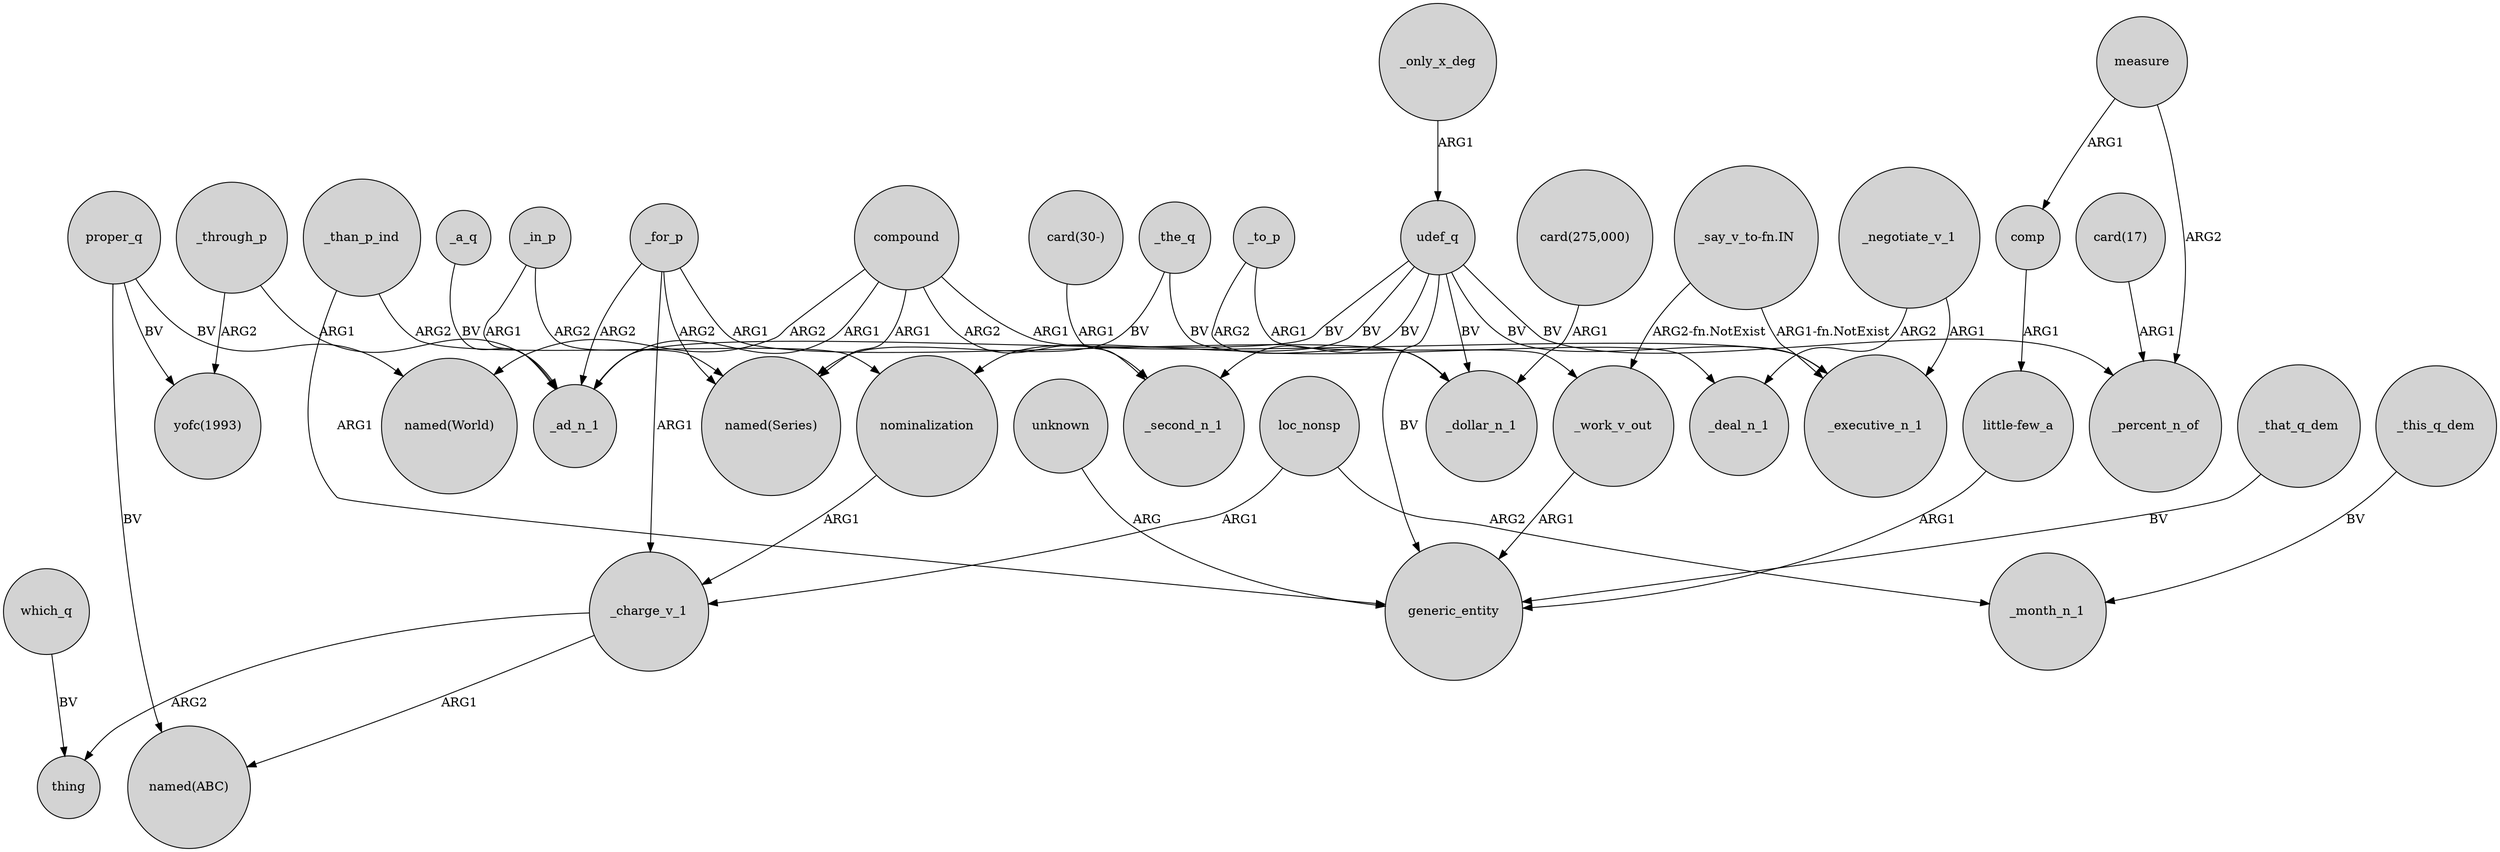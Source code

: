 digraph {
	node [shape=circle style=filled]
	nominalization -> _charge_v_1 [label=ARG1]
	_only_x_deg -> udef_q [label=ARG1]
	_charge_v_1 -> thing [label=ARG2]
	"_say_v_to-fn.IN" -> _executive_n_1 [label="ARG1-fn.NotExist"]
	_to_p -> _dollar_n_1 [label=ARG2]
	udef_q -> generic_entity [label=BV]
	udef_q -> _executive_n_1 [label=BV]
	unknown -> generic_entity [label=ARG]
	_that_q_dem -> generic_entity [label=BV]
	_the_q -> _deal_n_1 [label=BV]
	_the_q -> "named(Series)" [label=BV]
	_this_q_dem -> _month_n_1 [label=BV]
	_in_p -> "named(Series)" [label=ARG2]
	compound -> "named(Series)" [label=ARG1]
	compound -> _executive_n_1 [label=ARG1]
	_in_p -> _ad_n_1 [label=ARG1]
	_through_p -> "yofc(1993)" [label=ARG2]
	_negotiate_v_1 -> _executive_n_1 [label=ARG1]
	"card(275,000)" -> _dollar_n_1 [label=ARG1]
	measure -> comp [label=ARG1]
	"_say_v_to-fn.IN" -> _work_v_out [label="ARG2-fn.NotExist"]
	_for_p -> "named(Series)" [label=ARG2]
	_for_p -> _ad_n_1 [label=ARG2]
	"card(17)" -> _percent_n_of [label=ARG1]
	_charge_v_1 -> "named(ABC)" [label=ARG1]
	_to_p -> _work_v_out [label=ARG1]
	compound -> _ad_n_1 [label=ARG1]
	compound -> _second_n_1 [label=ARG2]
	_through_p -> _ad_n_1 [label=ARG1]
	measure -> _percent_n_of [label=ARG2]
	compound -> "named(World)" [label=ARG2]
	udef_q -> _second_n_1 [label=BV]
	"card(30-)" -> _second_n_1 [label=ARG1]
	proper_q -> "named(World)" [label=BV]
	_for_p -> _dollar_n_1 [label=ARG1]
	comp -> "little-few_a" [label=ARG1]
	proper_q -> "named(ABC)" [label=BV]
	udef_q -> _ad_n_1 [label=BV]
	_for_p -> _charge_v_1 [label=ARG1]
	_a_q -> _ad_n_1 [label=BV]
	udef_q -> nominalization [label=BV]
	loc_nonsp -> _charge_v_1 [label=ARG1]
	_negotiate_v_1 -> _deal_n_1 [label=ARG2]
	udef_q -> _percent_n_of [label=BV]
	_than_p_ind -> generic_entity [label=ARG1]
	loc_nonsp -> _month_n_1 [label=ARG2]
	_work_v_out -> generic_entity [label=ARG1]
	_than_p_ind -> nominalization [label=ARG2]
	udef_q -> _dollar_n_1 [label=BV]
	proper_q -> "yofc(1993)" [label=BV]
	"little-few_a" -> generic_entity [label=ARG1]
	which_q -> thing [label=BV]
}
